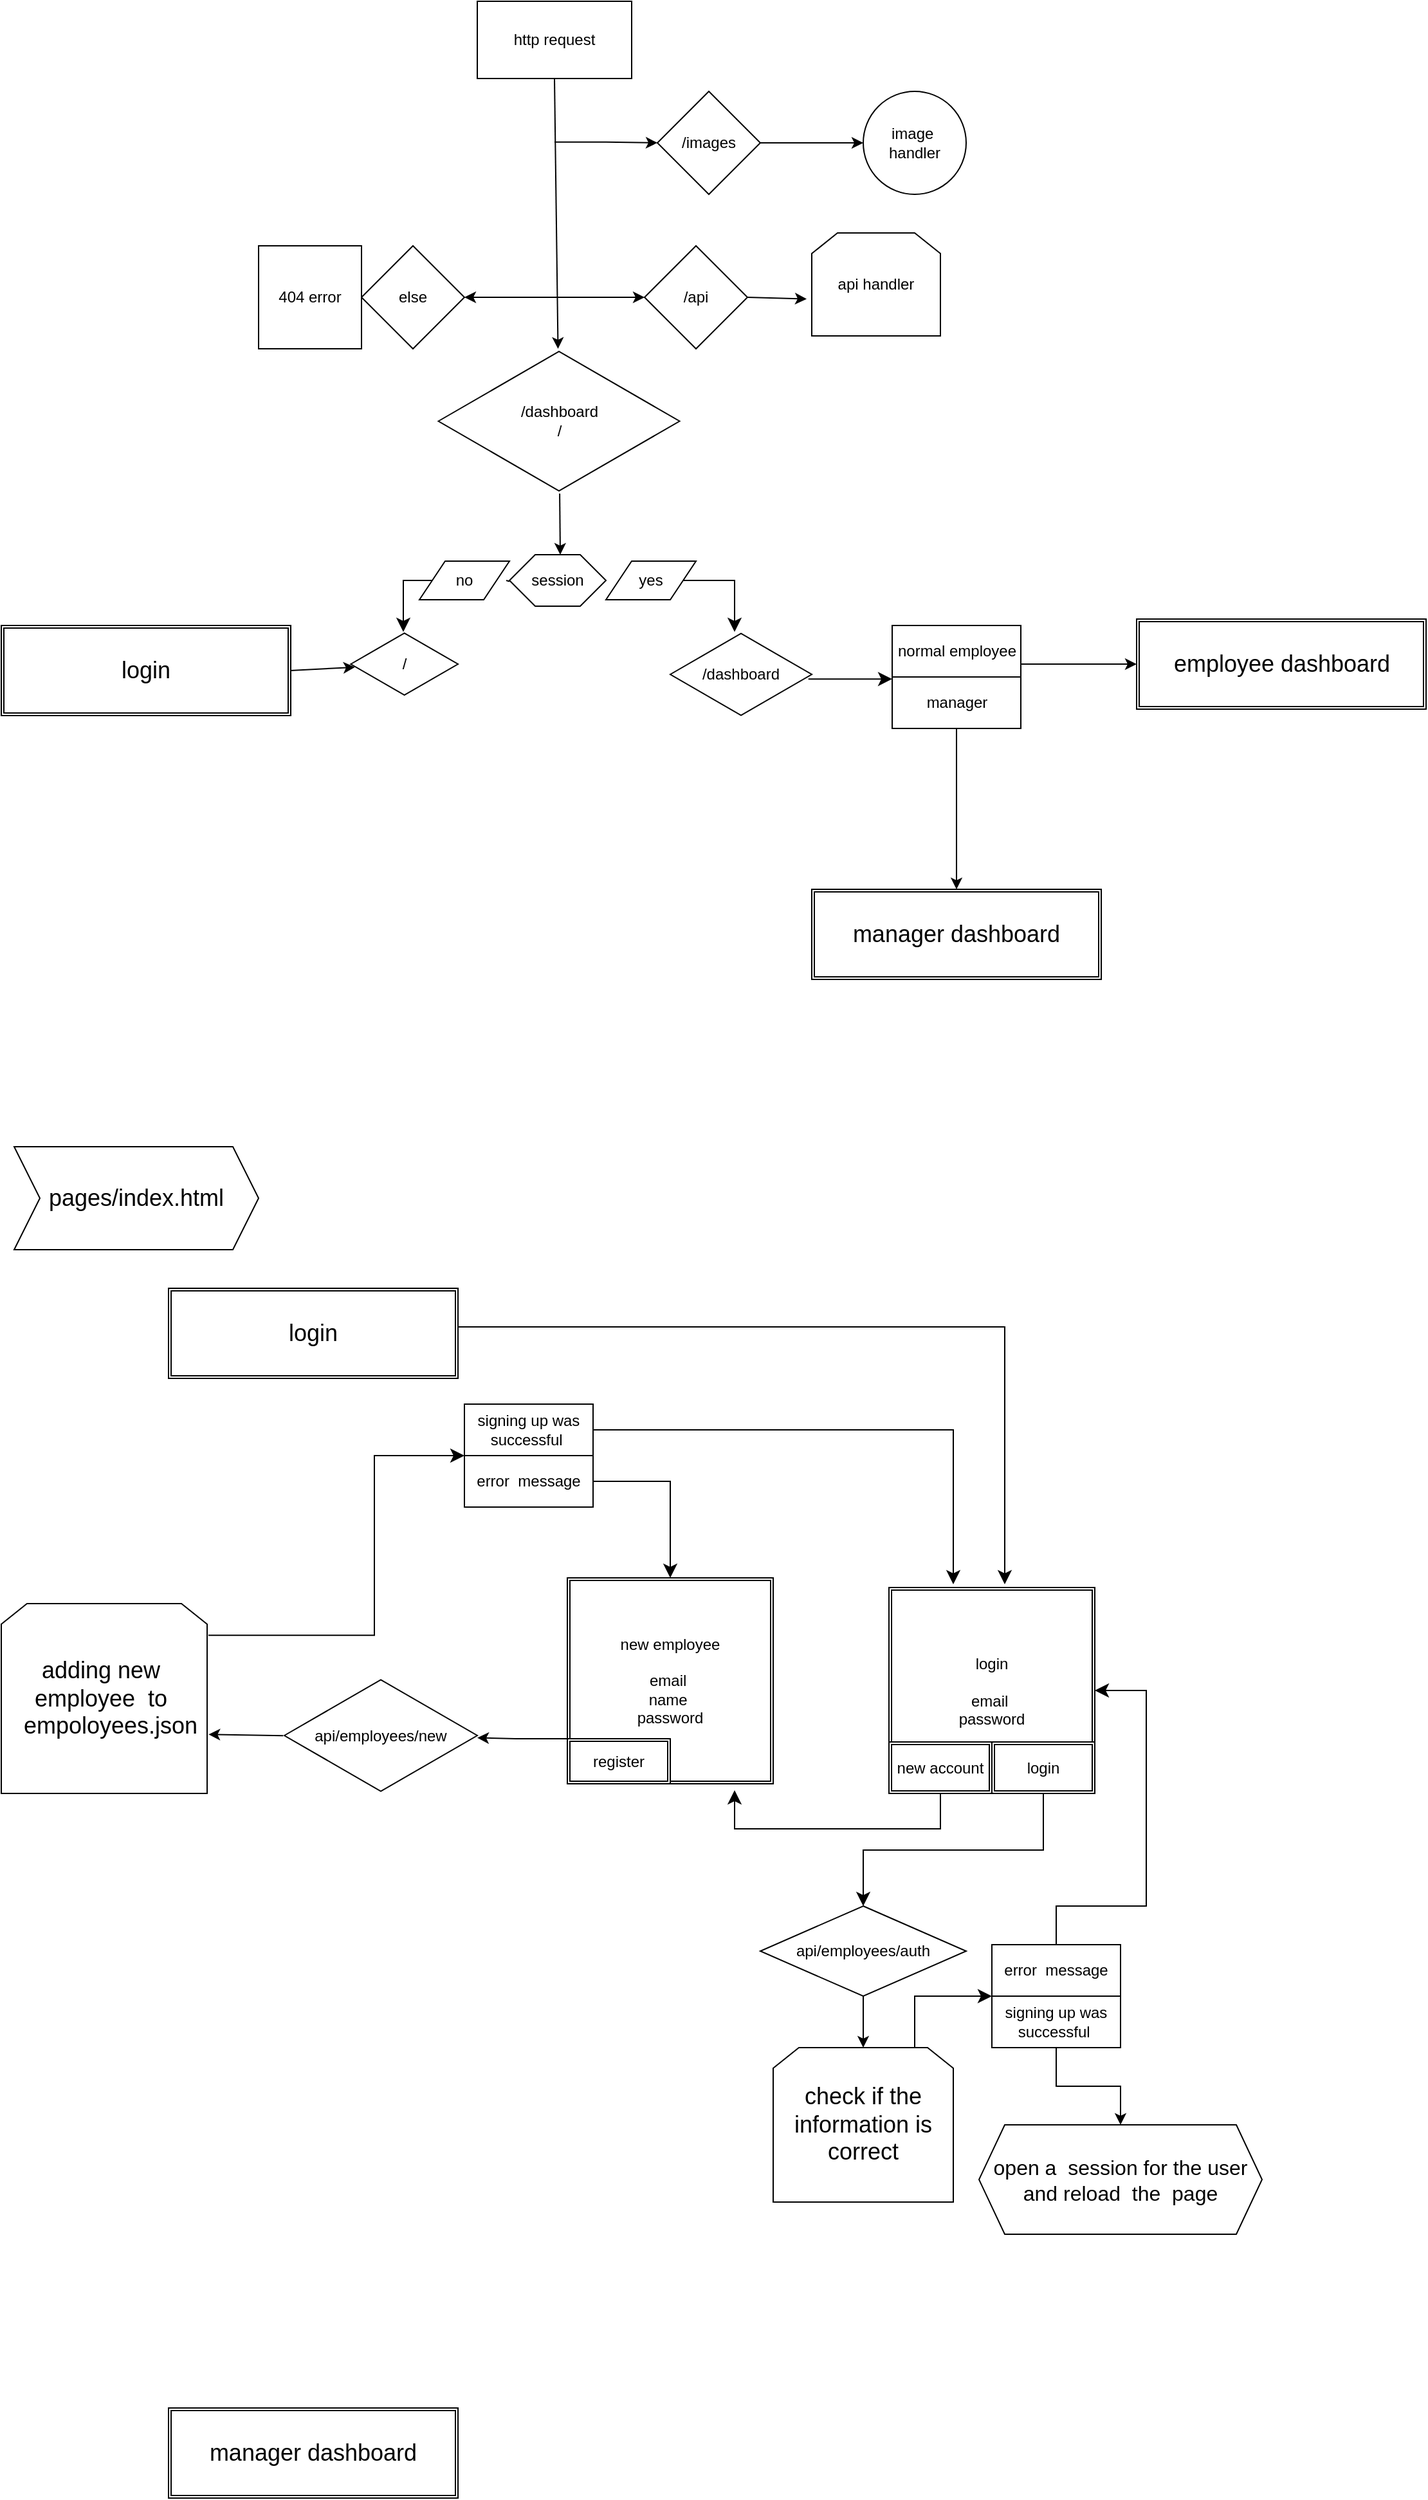 <mxfile version="24.7.8">
  <diagram name="Page-1" id="sutg3e1FpQkAwTWpMuLS">
    <mxGraphModel dx="2250" dy="1928" grid="1" gridSize="10" guides="1" tooltips="1" connect="1" arrows="1" fold="1" page="1" pageScale="1" pageWidth="850" pageHeight="1100" math="0" shadow="0">
      <root>
        <mxCell id="0" />
        <mxCell id="1" parent="0" />
        <mxCell id="ResW9jzAnKxQh92xLir2-6" value="/dashboard&lt;br&gt;/" style="html=1;whiteSpace=wrap;aspect=fixed;shape=isoRectangle;" parent="1" vertex="1">
          <mxGeometry x="-510.25" y="-380" width="187.5" height="112.5" as="geometry" />
        </mxCell>
        <mxCell id="ResW9jzAnKxQh92xLir2-10" value="new employee&lt;br&gt;&lt;br&gt;email&amp;nbsp;&lt;br&gt;name&amp;nbsp;&lt;br&gt;password" style="shape=ext;double=1;whiteSpace=wrap;html=1;aspect=fixed;" parent="1" vertex="1">
          <mxGeometry x="-410" y="575" width="160" height="160" as="geometry" />
        </mxCell>
        <mxCell id="ResW9jzAnKxQh92xLir2-11" value="/dashboard" style="html=1;whiteSpace=wrap;aspect=fixed;shape=isoRectangle;" parent="1" vertex="1">
          <mxGeometry x="-330" y="-160" width="110" height="66" as="geometry" />
        </mxCell>
        <mxCell id="ResW9jzAnKxQh92xLir2-21" value="" style="endArrow=classic;html=1;rounded=0;exitX=0.5;exitY=1;exitDx=0;exitDy=0;" parent="1" target="ResW9jzAnKxQh92xLir2-6" edge="1" source="9a7ahhrGdIPy_WhDbWLZ-18">
          <mxGeometry width="50" height="50" relative="1" as="geometry">
            <mxPoint x="-417.5" y="-480" as="sourcePoint" />
            <mxPoint x="-317.5" y="-380" as="targetPoint" />
          </mxGeometry>
        </mxCell>
        <mxCell id="ResW9jzAnKxQh92xLir2-28" value="" style="endArrow=classic;html=1;rounded=0;" parent="1" source="ResW9jzAnKxQh92xLir2-6" edge="1">
          <mxGeometry width="50" height="50" relative="1" as="geometry">
            <mxPoint x="-397.5" y="-100" as="sourcePoint" />
            <mxPoint x="-415.5" y="-220" as="targetPoint" />
          </mxGeometry>
        </mxCell>
        <mxCell id="ResW9jzAnKxQh92xLir2-29" value="session" style="shape=hexagon;perimeter=hexagonPerimeter2;whiteSpace=wrap;html=1;fixedSize=1;" parent="1" vertex="1">
          <mxGeometry x="-455" y="-220" width="75" height="40" as="geometry" />
        </mxCell>
        <mxCell id="ResW9jzAnKxQh92xLir2-38" value="" style="endArrow=none;html=1;rounded=0;" parent="1" edge="1">
          <mxGeometry width="50" height="50" relative="1" as="geometry">
            <mxPoint x="-457.5" y="-200" as="sourcePoint" />
            <mxPoint x="-455" y="-199.286" as="targetPoint" />
          </mxGeometry>
        </mxCell>
        <mxCell id="ResW9jzAnKxQh92xLir2-39" value="&lt;span style=&quot;color: rgba(0, 0, 0, 0); font-family: monospace; font-size: 0px; text-align: start;&quot;&gt;%3CmxGraphModel%3E%3Croot%3E%3CmxCell%20id%3D%220%22%2F%3E%3CmxCell%20id%3D%221%22%20parent%3D%220%22%2F%3E%3CmxCell%20id%3D%222%22%20value%3D%22no%22%20style%3D%22shape%3Dparallelogram%3Bperimeter%3DparallelogramPerimeter%3BwhiteSpace%3Dwrap%3Bhtml%3D1%3BfixedSize%3D1%3B%22%20vertex%3D%221%22%20parent%3D%221%22%3E%3CmxGeometry%20x%3D%22252.5%22%20y%3D%22105%22%20width%3D%2270%22%20height%3D%2230%22%20as%3D%22geometry%22%2F%3E%3C%2FmxCell%3E%3C%2Froot%3E%3C%2FmxGraphModel%3E&lt;/span&gt;" style="text;html=1;align=center;verticalAlign=middle;resizable=0;points=[];autosize=1;strokeColor=none;fillColor=none;" parent="1" vertex="1">
          <mxGeometry x="-377.5" y="-220" width="20" height="30" as="geometry" />
        </mxCell>
        <mxCell id="ResW9jzAnKxQh92xLir2-43" value="" style="edgeStyle=segmentEdgeStyle;endArrow=classic;html=1;curved=0;rounded=0;endSize=8;startSize=8;" parent="1" source="ResW9jzAnKxQh92xLir2-78" edge="1">
          <mxGeometry width="50" height="50" relative="1" as="geometry">
            <mxPoint x="-487.5" y="-200" as="sourcePoint" />
            <mxPoint x="-537.5" y="-160" as="targetPoint" />
            <Array as="points">
              <mxPoint x="-537.5" y="-200" />
            </Array>
          </mxGeometry>
        </mxCell>
        <mxCell id="ResW9jzAnKxQh92xLir2-44" value="" style="edgeStyle=segmentEdgeStyle;endArrow=classic;html=1;curved=0;rounded=0;endSize=8;startSize=8;" parent="1" source="ResW9jzAnKxQh92xLir2-80" edge="1">
          <mxGeometry width="50" height="50" relative="1" as="geometry">
            <mxPoint x="-387.5" y="-70" as="sourcePoint" />
            <mxPoint x="-280" y="-160" as="targetPoint" />
            <Array as="points">
              <mxPoint x="-280" y="-200" />
              <mxPoint x="-280" y="-161" />
            </Array>
          </mxGeometry>
        </mxCell>
        <mxCell id="ResW9jzAnKxQh92xLir2-45" value="/" style="html=1;whiteSpace=wrap;aspect=fixed;shape=isoRectangle;" parent="1" vertex="1">
          <mxGeometry x="-578.33" y="-160" width="83.33" height="50" as="geometry" />
        </mxCell>
        <mxCell id="ResW9jzAnKxQh92xLir2-46" value="login&lt;br&gt;&lt;br&gt;email&amp;nbsp;&lt;br&gt;password" style="shape=ext;double=1;whiteSpace=wrap;html=1;aspect=fixed;" parent="1" vertex="1">
          <mxGeometry x="-160" y="582.5" width="160" height="160" as="geometry" />
        </mxCell>
        <mxCell id="ResW9jzAnKxQh92xLir2-47" value="" style="edgeStyle=segmentEdgeStyle;endArrow=classic;html=1;curved=0;rounded=0;endSize=8;startSize=8;" parent="1" edge="1">
          <mxGeometry width="50" height="50" relative="1" as="geometry">
            <mxPoint x="-500" y="380" as="sourcePoint" />
            <mxPoint x="-70" y="580" as="targetPoint" />
            <Array as="points">
              <mxPoint x="-500" y="380" />
              <mxPoint x="-70" y="380" />
            </Array>
          </mxGeometry>
        </mxCell>
        <mxCell id="ResW9jzAnKxQh92xLir2-49" value="" style="edgeStyle=segmentEdgeStyle;endArrow=classic;html=1;curved=0;rounded=0;endSize=8;startSize=8;exitX=0.976;exitY=0.555;exitDx=0;exitDy=0;exitPerimeter=0;" parent="1" source="ResW9jzAnKxQh92xLir2-11" edge="1">
          <mxGeometry width="50" height="50" relative="1" as="geometry">
            <mxPoint x="-557.5" y="-80" as="sourcePoint" />
            <mxPoint x="-157.5" y="-123" as="targetPoint" />
          </mxGeometry>
        </mxCell>
        <mxCell id="ResW9jzAnKxQh92xLir2-51" value="new account" style="shape=ext;double=1;rounded=0;whiteSpace=wrap;html=1;" parent="1" vertex="1">
          <mxGeometry x="-160" y="702.5" width="80" height="40" as="geometry" />
        </mxCell>
        <mxCell id="ResW9jzAnKxQh92xLir2-52" value="login" style="shape=ext;double=1;rounded=0;whiteSpace=wrap;html=1;" parent="1" vertex="1">
          <mxGeometry x="-80" y="702.5" width="80" height="40" as="geometry" />
        </mxCell>
        <mxCell id="ResW9jzAnKxQh92xLir2-54" value="" style="edgeStyle=elbowEdgeStyle;elbow=vertical;endArrow=classic;html=1;curved=0;rounded=0;endSize=8;startSize=8;exitX=0.5;exitY=1;exitDx=0;exitDy=0;" parent="1" source="ResW9jzAnKxQh92xLir2-51" edge="1">
          <mxGeometry width="50" height="50" relative="1" as="geometry">
            <mxPoint x="70" y="710" as="sourcePoint" />
            <mxPoint x="-280" y="740" as="targetPoint" />
            <Array as="points">
              <mxPoint x="-220" y="770" />
            </Array>
          </mxGeometry>
        </mxCell>
        <mxCell id="ResW9jzAnKxQh92xLir2-58" value="register" style="shape=ext;double=1;rounded=0;whiteSpace=wrap;html=1;" parent="1" vertex="1">
          <mxGeometry x="-410" y="700" width="80" height="35" as="geometry" />
        </mxCell>
        <mxCell id="ResW9jzAnKxQh92xLir2-64" value="api/employees/new" style="html=1;whiteSpace=wrap;aspect=fixed;shape=isoRectangle;" parent="1" vertex="1">
          <mxGeometry x="-630" y="652.5" width="150" height="90" as="geometry" />
        </mxCell>
        <mxCell id="ResW9jzAnKxQh92xLir2-65" value="&lt;font style=&quot;font-size: 18px;&quot;&gt;adding new&amp;nbsp; employee&amp;nbsp; to&amp;nbsp;&lt;br&gt;&amp;nbsp; empoloyees.json&lt;/font&gt;" style="shape=loopLimit;whiteSpace=wrap;html=1;" parent="1" vertex="1">
          <mxGeometry x="-850" y="595" width="160" height="147.5" as="geometry" />
        </mxCell>
        <mxCell id="ResW9jzAnKxQh92xLir2-68" value="" style="endArrow=classic;html=1;rounded=0;exitX=0;exitY=0;exitDx=0;exitDy=0;" parent="1" source="ResW9jzAnKxQh92xLir2-58" target="ResW9jzAnKxQh92xLir2-64" edge="1">
          <mxGeometry width="50" height="50" relative="1" as="geometry">
            <mxPoint x="-300" y="630" as="sourcePoint" />
            <mxPoint x="-250" y="580" as="targetPoint" />
            <Array as="points">
              <mxPoint x="-450" y="700" />
            </Array>
          </mxGeometry>
        </mxCell>
        <mxCell id="ResW9jzAnKxQh92xLir2-69" value="" style="endArrow=classic;html=1;rounded=0;exitX=-0.006;exitY=0.502;exitDx=0;exitDy=0;exitPerimeter=0;entryX=1.007;entryY=0.689;entryDx=0;entryDy=0;entryPerimeter=0;" parent="1" source="ResW9jzAnKxQh92xLir2-64" target="ResW9jzAnKxQh92xLir2-65" edge="1">
          <mxGeometry width="50" height="50" relative="1" as="geometry">
            <mxPoint x="-390" y="630" as="sourcePoint" />
            <mxPoint x="-340" y="580" as="targetPoint" />
          </mxGeometry>
        </mxCell>
        <mxCell id="ResW9jzAnKxQh92xLir2-77" value="signing up was successful&amp;nbsp;" style="whiteSpace=wrap;html=1;" parent="1" vertex="1">
          <mxGeometry x="-490" y="440" width="100" height="40" as="geometry" />
        </mxCell>
        <mxCell id="ResW9jzAnKxQh92xLir2-79" value="" style="edgeStyle=segmentEdgeStyle;endArrow=classic;html=1;curved=0;rounded=0;endSize=8;startSize=8;" parent="1" target="ResW9jzAnKxQh92xLir2-78" edge="1">
          <mxGeometry width="50" height="50" relative="1" as="geometry">
            <mxPoint x="-487.5" y="-200" as="sourcePoint" />
            <mxPoint x="-537.5" y="-160" as="targetPoint" />
            <Array as="points" />
          </mxGeometry>
        </mxCell>
        <mxCell id="ResW9jzAnKxQh92xLir2-78" value="no" style="shape=parallelogram;perimeter=parallelogramPerimeter;whiteSpace=wrap;html=1;fixedSize=1;" parent="1" vertex="1">
          <mxGeometry x="-525" y="-215" width="70" height="30" as="geometry" />
        </mxCell>
        <mxCell id="ResW9jzAnKxQh92xLir2-81" value="" style="edgeStyle=segmentEdgeStyle;endArrow=classic;html=1;curved=0;rounded=0;endSize=8;startSize=8;" parent="1" source="ResW9jzAnKxQh92xLir2-39" target="ResW9jzAnKxQh92xLir2-80" edge="1">
          <mxGeometry width="50" height="50" relative="1" as="geometry">
            <mxPoint x="-357.5" y="-205" as="sourcePoint" />
            <mxPoint x="-297.5" y="-161" as="targetPoint" />
          </mxGeometry>
        </mxCell>
        <mxCell id="ResW9jzAnKxQh92xLir2-80" value="yes" style="shape=parallelogram;perimeter=parallelogramPerimeter;whiteSpace=wrap;html=1;fixedSize=1;" parent="1" vertex="1">
          <mxGeometry x="-380" y="-215" width="70" height="30" as="geometry" />
        </mxCell>
        <mxCell id="ResW9jzAnKxQh92xLir2-86" value="api/employees/auth" style="rhombus;whiteSpace=wrap;html=1;" parent="1" vertex="1">
          <mxGeometry x="-260" y="830" width="160" height="70" as="geometry" />
        </mxCell>
        <mxCell id="ResW9jzAnKxQh92xLir2-90" style="edgeStyle=orthogonalEdgeStyle;rounded=0;orthogonalLoop=1;jettySize=auto;html=1;exitX=0.5;exitY=1;exitDx=0;exitDy=0;" parent="1" source="ResW9jzAnKxQh92xLir2-77" target="ResW9jzAnKxQh92xLir2-77" edge="1">
          <mxGeometry relative="1" as="geometry" />
        </mxCell>
        <mxCell id="ResW9jzAnKxQh92xLir2-93" value="error&amp;nbsp; message" style="whiteSpace=wrap;html=1;" parent="1" vertex="1">
          <mxGeometry x="-490" y="480" width="100" height="40" as="geometry" />
        </mxCell>
        <mxCell id="ResW9jzAnKxQh92xLir2-94" value="" style="edgeStyle=segmentEdgeStyle;endArrow=classic;html=1;curved=0;rounded=0;endSize=8;startSize=8;entryX=0;entryY=0;entryDx=0;entryDy=0;exitX=1.006;exitY=0.167;exitDx=0;exitDy=0;exitPerimeter=0;" parent="1" source="ResW9jzAnKxQh92xLir2-65" target="ResW9jzAnKxQh92xLir2-93" edge="1">
          <mxGeometry width="50" height="50" relative="1" as="geometry">
            <mxPoint x="-560" y="620" as="sourcePoint" />
            <mxPoint x="-540" y="460" as="targetPoint" />
            <Array as="points">
              <mxPoint x="-560" y="620" />
              <mxPoint x="-560" y="480" />
            </Array>
          </mxGeometry>
        </mxCell>
        <mxCell id="ResW9jzAnKxQh92xLir2-96" value="" style="edgeStyle=segmentEdgeStyle;endArrow=classic;html=1;curved=0;rounded=0;endSize=8;startSize=8;" parent="1" edge="1">
          <mxGeometry width="50" height="50" relative="1" as="geometry">
            <mxPoint x="-390" y="460" as="sourcePoint" />
            <mxPoint x="-110" y="580" as="targetPoint" />
          </mxGeometry>
        </mxCell>
        <mxCell id="ResW9jzAnKxQh92xLir2-97" value="" style="edgeStyle=segmentEdgeStyle;endArrow=classic;html=1;curved=0;rounded=0;endSize=8;startSize=8;exitX=1;exitY=0.5;exitDx=0;exitDy=0;" parent="1" source="ResW9jzAnKxQh92xLir2-93" target="ResW9jzAnKxQh92xLir2-10" edge="1">
          <mxGeometry width="50" height="50" relative="1" as="geometry">
            <mxPoint x="-380" y="470" as="sourcePoint" />
            <mxPoint x="-100" y="590" as="targetPoint" />
            <Array as="points">
              <mxPoint x="-330" y="500" />
            </Array>
          </mxGeometry>
        </mxCell>
        <mxCell id="ResW9jzAnKxQh92xLir2-98" value="&lt;font style=&quot;font-size: 18px;&quot;&gt;check if the information is correct&lt;/font&gt;" style="shape=loopLimit;whiteSpace=wrap;html=1;" parent="1" vertex="1">
          <mxGeometry x="-250" y="940" width="140" height="120" as="geometry" />
        </mxCell>
        <mxCell id="ResW9jzAnKxQh92xLir2-101" value="" style="endArrow=classic;html=1;rounded=0;exitX=0.5;exitY=1;exitDx=0;exitDy=0;entryX=0.5;entryY=0;entryDx=0;entryDy=0;" parent="1" source="ResW9jzAnKxQh92xLir2-86" target="ResW9jzAnKxQh92xLir2-98" edge="1">
          <mxGeometry width="50" height="50" relative="1" as="geometry">
            <mxPoint x="-30" y="870" as="sourcePoint" />
            <mxPoint x="20" y="820" as="targetPoint" />
          </mxGeometry>
        </mxCell>
        <mxCell id="ResW9jzAnKxQh92xLir2-106" value="" style="edgeStyle=segmentEdgeStyle;endArrow=classic;html=1;curved=0;rounded=0;endSize=8;startSize=8;exitX=0.75;exitY=0;exitDx=0;exitDy=0;entryX=0;entryY=0;entryDx=0;entryDy=0;" parent="1" source="ResW9jzAnKxQh92xLir2-98" target="ResW9jzAnKxQh92xLir2-117" edge="1">
          <mxGeometry width="50" height="50" relative="1" as="geometry">
            <mxPoint x="-0.83" y="890" as="sourcePoint" />
            <mxPoint x="-80" y="910" as="targetPoint" />
            <Array as="points">
              <mxPoint x="-140" y="940" />
              <mxPoint x="-140" y="900" />
            </Array>
          </mxGeometry>
        </mxCell>
        <mxCell id="ResW9jzAnKxQh92xLir2-108" value="" style="edgeStyle=elbowEdgeStyle;elbow=vertical;endArrow=classic;html=1;curved=0;rounded=0;endSize=8;startSize=8;entryX=0.5;entryY=0;entryDx=0;entryDy=0;exitX=0.5;exitY=1;exitDx=0;exitDy=0;" parent="1" source="ResW9jzAnKxQh92xLir2-52" target="ResW9jzAnKxQh92xLir2-86" edge="1">
          <mxGeometry width="50" height="50" relative="1" as="geometry">
            <mxPoint x="-10" y="800" as="sourcePoint" />
            <mxPoint x="-100" y="720" as="targetPoint" />
          </mxGeometry>
        </mxCell>
        <mxCell id="ResW9jzAnKxQh92xLir2-113" value="" style="edgeStyle=segmentEdgeStyle;endArrow=classic;html=1;curved=0;rounded=0;endSize=8;startSize=8;exitX=0.5;exitY=0;exitDx=0;exitDy=0;entryX=1;entryY=0.5;entryDx=0;entryDy=0;" parent="1" target="ResW9jzAnKxQh92xLir2-46" edge="1">
          <mxGeometry width="50" height="50" relative="1" as="geometry">
            <mxPoint x="-30" y="860" as="sourcePoint" />
            <mxPoint x="40" y="780" as="targetPoint" />
            <Array as="points">
              <mxPoint x="-30" y="830" />
              <mxPoint x="40" y="830" />
              <mxPoint x="40" y="663" />
            </Array>
          </mxGeometry>
        </mxCell>
        <mxCell id="ResW9jzAnKxQh92xLir2-122" value="" style="edgeStyle=orthogonalEdgeStyle;rounded=0;orthogonalLoop=1;jettySize=auto;html=1;entryX=0.5;entryY=0;entryDx=0;entryDy=0;" parent="1" source="ResW9jzAnKxQh92xLir2-117" target="ResW9jzAnKxQh92xLir2-121" edge="1">
          <mxGeometry relative="1" as="geometry">
            <mxPoint x="20.091" y="1005" as="targetPoint" />
          </mxGeometry>
        </mxCell>
        <mxCell id="ResW9jzAnKxQh92xLir2-117" value="signing up was successful&amp;nbsp;" style="whiteSpace=wrap;html=1;" parent="1" vertex="1">
          <mxGeometry x="-80" y="900" width="100" height="40" as="geometry" />
        </mxCell>
        <mxCell id="ResW9jzAnKxQh92xLir2-118" style="edgeStyle=orthogonalEdgeStyle;rounded=0;orthogonalLoop=1;jettySize=auto;html=1;exitX=0.5;exitY=1;exitDx=0;exitDy=0;" parent="1" source="ResW9jzAnKxQh92xLir2-117" target="ResW9jzAnKxQh92xLir2-117" edge="1">
          <mxGeometry relative="1" as="geometry" />
        </mxCell>
        <mxCell id="ResW9jzAnKxQh92xLir2-119" value="error&amp;nbsp; message" style="whiteSpace=wrap;html=1;" parent="1" vertex="1">
          <mxGeometry x="-80" y="860" width="100" height="40" as="geometry" />
        </mxCell>
        <mxCell id="ResW9jzAnKxQh92xLir2-121" value="&lt;font size=&quot;3&quot;&gt;open a&amp;nbsp; session for the user and reload&amp;nbsp; the&amp;nbsp; page&lt;/font&gt;" style="shape=hexagon;perimeter=hexagonPerimeter2;whiteSpace=wrap;html=1;fixedSize=1;" parent="1" vertex="1">
          <mxGeometry x="-90" y="1000" width="220" height="85" as="geometry" />
        </mxCell>
        <mxCell id="ResW9jzAnKxQh92xLir2-123" value="normal employee" style="whiteSpace=wrap;html=1;" parent="1" vertex="1">
          <mxGeometry x="-157.5" y="-165" width="100" height="40" as="geometry" />
        </mxCell>
        <mxCell id="ResW9jzAnKxQh92xLir2-124" style="edgeStyle=orthogonalEdgeStyle;rounded=0;orthogonalLoop=1;jettySize=auto;html=1;exitX=0.5;exitY=1;exitDx=0;exitDy=0;" parent="1" source="ResW9jzAnKxQh92xLir2-123" target="ResW9jzAnKxQh92xLir2-123" edge="1">
          <mxGeometry relative="1" as="geometry" />
        </mxCell>
        <mxCell id="ResW9jzAnKxQh92xLir2-125" value="manager" style="whiteSpace=wrap;html=1;" parent="1" vertex="1">
          <mxGeometry x="-157.5" y="-125" width="100" height="40" as="geometry" />
        </mxCell>
        <mxCell id="ResW9jzAnKxQh92xLir2-126" value="" style="endArrow=classic;html=1;rounded=0;exitX=0.5;exitY=1;exitDx=0;exitDy=0;" parent="1" source="ResW9jzAnKxQh92xLir2-125" edge="1">
          <mxGeometry width="50" height="50" relative="1" as="geometry">
            <mxPoint x="-427.5" y="70" as="sourcePoint" />
            <mxPoint x="-107.5" y="40" as="targetPoint" />
          </mxGeometry>
        </mxCell>
        <mxCell id="ResW9jzAnKxQh92xLir2-128" value="&lt;font style=&quot;font-size: 18px;&quot;&gt;manager dashboard&lt;/font&gt;" style="shape=ext;double=1;rounded=0;whiteSpace=wrap;html=1;" parent="1" vertex="1">
          <mxGeometry x="-220" y="40" width="225" height="70" as="geometry" />
        </mxCell>
        <mxCell id="ResW9jzAnKxQh92xLir2-129" value="&lt;font style=&quot;font-size: 18px;&quot;&gt;employee dashboard&lt;/font&gt;" style="shape=ext;double=1;rounded=0;whiteSpace=wrap;html=1;" parent="1" vertex="1">
          <mxGeometry x="32.5" y="-170" width="225" height="70" as="geometry" />
        </mxCell>
        <mxCell id="ResW9jzAnKxQh92xLir2-132" value="" style="endArrow=classic;html=1;rounded=0;exitX=1;exitY=0.75;exitDx=0;exitDy=0;entryX=0;entryY=0.5;entryDx=0;entryDy=0;" parent="1" source="ResW9jzAnKxQh92xLir2-123" target="ResW9jzAnKxQh92xLir2-129" edge="1">
          <mxGeometry width="50" height="50" relative="1" as="geometry">
            <mxPoint x="-97.5" y="-75" as="sourcePoint" />
            <mxPoint x="-97.5" y="50" as="targetPoint" />
          </mxGeometry>
        </mxCell>
        <mxCell id="ResW9jzAnKxQh92xLir2-133" value="&lt;span style=&quot;font-size: 18px;&quot;&gt;login&lt;/span&gt;" style="shape=ext;double=1;rounded=0;whiteSpace=wrap;html=1;" parent="1" vertex="1">
          <mxGeometry x="-850" y="-165" width="225" height="70" as="geometry" />
        </mxCell>
        <mxCell id="ResW9jzAnKxQh92xLir2-134" value="" style="endArrow=classic;html=1;rounded=0;exitX=1;exitY=0.5;exitDx=0;exitDy=0;entryX=0.039;entryY=0.547;entryDx=0;entryDy=0;entryPerimeter=0;" parent="1" source="ResW9jzAnKxQh92xLir2-133" target="ResW9jzAnKxQh92xLir2-45" edge="1">
          <mxGeometry width="50" height="50" relative="1" as="geometry">
            <mxPoint x="-627.5" y="170" as="sourcePoint" />
            <mxPoint x="-577.5" y="120" as="targetPoint" />
          </mxGeometry>
        </mxCell>
        <mxCell id="ResW9jzAnKxQh92xLir2-135" value="&lt;span style=&quot;font-size: 18px;&quot;&gt;login&lt;/span&gt;" style="shape=ext;double=1;rounded=0;whiteSpace=wrap;html=1;" parent="1" vertex="1">
          <mxGeometry x="-720" y="350" width="225" height="70" as="geometry" />
        </mxCell>
        <mxCell id="ResW9jzAnKxQh92xLir2-136" value="&lt;font style=&quot;font-size: 18px;&quot;&gt;manager dashboard&lt;/font&gt;" style="shape=ext;double=1;rounded=0;whiteSpace=wrap;html=1;" parent="1" vertex="1">
          <mxGeometry x="-720" y="1220" width="225" height="70" as="geometry" />
        </mxCell>
        <mxCell id="ResW9jzAnKxQh92xLir2-137" value="&lt;font style=&quot;font-size: 18px;&quot;&gt;pages/index.html&lt;/font&gt;" style="shape=step;perimeter=stepPerimeter;whiteSpace=wrap;html=1;fixedSize=1;" parent="1" vertex="1">
          <mxGeometry x="-840" y="240" width="190" height="80" as="geometry" />
        </mxCell>
        <mxCell id="9a7ahhrGdIPy_WhDbWLZ-6" value="" style="endArrow=classic;html=1;rounded=0;" parent="1" edge="1">
          <mxGeometry width="50" height="50" relative="1" as="geometry">
            <mxPoint x="-420" y="-420" as="sourcePoint" />
            <mxPoint x="-350" y="-420" as="targetPoint" />
          </mxGeometry>
        </mxCell>
        <mxCell id="9a7ahhrGdIPy_WhDbWLZ-7" value="/api" style="rhombus;whiteSpace=wrap;html=1;" parent="1" vertex="1">
          <mxGeometry x="-350" y="-460" width="80" height="80" as="geometry" />
        </mxCell>
        <mxCell id="9a7ahhrGdIPy_WhDbWLZ-9" value="api handler" style="shape=loopLimit;whiteSpace=wrap;html=1;" parent="1" vertex="1">
          <mxGeometry x="-220" y="-470" width="100" height="80" as="geometry" />
        </mxCell>
        <mxCell id="9a7ahhrGdIPy_WhDbWLZ-12" value="" style="endArrow=classic;html=1;rounded=0;exitX=1;exitY=0.5;exitDx=0;exitDy=0;entryX=-0.04;entryY=0.641;entryDx=0;entryDy=0;entryPerimeter=0;" parent="1" source="9a7ahhrGdIPy_WhDbWLZ-7" target="9a7ahhrGdIPy_WhDbWLZ-9" edge="1">
          <mxGeometry width="50" height="50" relative="1" as="geometry">
            <mxPoint x="-290" y="-250" as="sourcePoint" />
            <mxPoint x="-240" y="-300" as="targetPoint" />
          </mxGeometry>
        </mxCell>
        <mxCell id="9a7ahhrGdIPy_WhDbWLZ-15" value="" style="endArrow=classic;html=1;rounded=0;" parent="1" edge="1">
          <mxGeometry width="50" height="50" relative="1" as="geometry">
            <mxPoint x="-420" y="-420" as="sourcePoint" />
            <mxPoint x="-490" y="-420" as="targetPoint" />
          </mxGeometry>
        </mxCell>
        <mxCell id="9a7ahhrGdIPy_WhDbWLZ-16" value="else" style="rhombus;whiteSpace=wrap;html=1;" parent="1" vertex="1">
          <mxGeometry x="-570" y="-460" width="80" height="80" as="geometry" />
        </mxCell>
        <mxCell id="9a7ahhrGdIPy_WhDbWLZ-17" value="404 error" style="whiteSpace=wrap;html=1;aspect=fixed;" parent="1" vertex="1">
          <mxGeometry x="-650" y="-460" width="80" height="80" as="geometry" />
        </mxCell>
        <mxCell id="9a7ahhrGdIPy_WhDbWLZ-18" value="http request" style="rounded=0;whiteSpace=wrap;html=1;" parent="1" vertex="1">
          <mxGeometry x="-480" y="-650" width="120" height="60" as="geometry" />
        </mxCell>
        <mxCell id="jcGwiGwp5_v4eNhmyS5N-9" value="" style="edgeStyle=orthogonalEdgeStyle;rounded=0;orthogonalLoop=1;jettySize=auto;html=1;" edge="1" parent="1" source="jcGwiGwp5_v4eNhmyS5N-1" target="jcGwiGwp5_v4eNhmyS5N-8">
          <mxGeometry relative="1" as="geometry" />
        </mxCell>
        <mxCell id="jcGwiGwp5_v4eNhmyS5N-1" value="/images" style="rhombus;whiteSpace=wrap;html=1;" vertex="1" parent="1">
          <mxGeometry x="-340" y="-580" width="80" height="80" as="geometry" />
        </mxCell>
        <mxCell id="jcGwiGwp5_v4eNhmyS5N-3" value="" style="endArrow=classic;html=1;rounded=0;entryX=0;entryY=0.5;entryDx=0;entryDy=0;" edge="1" parent="1" target="jcGwiGwp5_v4eNhmyS5N-1">
          <mxGeometry width="50" height="50" relative="1" as="geometry">
            <mxPoint x="-420" y="-540.67" as="sourcePoint" />
            <mxPoint x="-350" y="-540.67" as="targetPoint" />
            <Array as="points">
              <mxPoint x="-380" y="-540.67" />
            </Array>
          </mxGeometry>
        </mxCell>
        <mxCell id="jcGwiGwp5_v4eNhmyS5N-8" value="image&amp;nbsp; handler" style="ellipse;whiteSpace=wrap;html=1;" vertex="1" parent="1">
          <mxGeometry x="-180" y="-580" width="80" height="80" as="geometry" />
        </mxCell>
      </root>
    </mxGraphModel>
  </diagram>
</mxfile>
